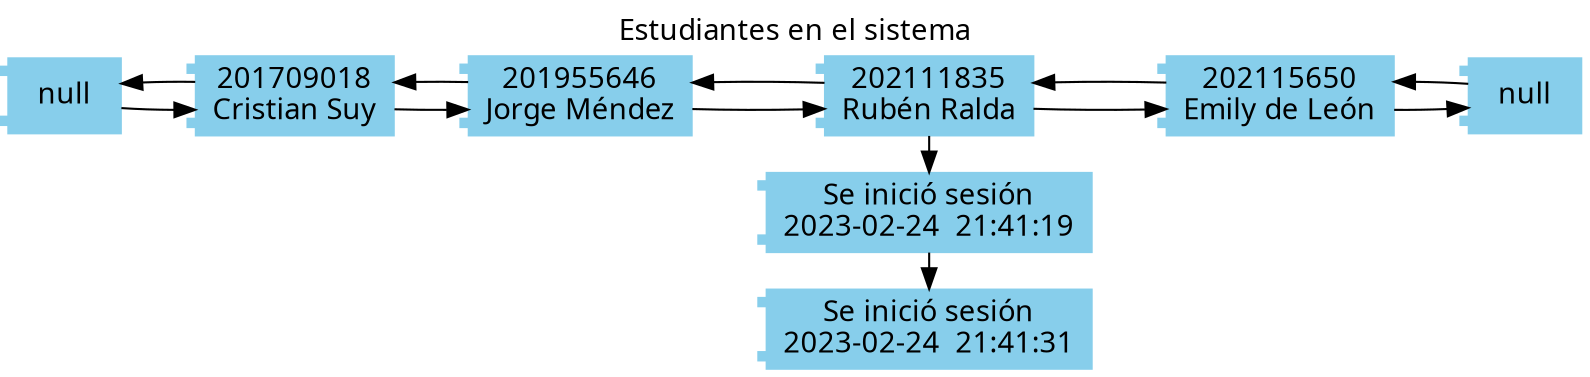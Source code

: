 digraph G{

rankdir=LR; 
 node[shape=component, style=filled, color=skyBlue, fontname="Century Gothic"]; 
 graph [fontname="Century Gothic"]; 
 labelloc="t"; label="Estudiantes en el sistema"; 
nodonull1[label="null"];
nodonull2[label="null"];
0[label="201709018\nCristian Suy"]
1[label="201955646\nJorge Méndez"]
2[label="202111835\nRubén Ralda"]
3[label="202115650\nEmily de León"]
nodonull1->0 -> 1 -> 2 -> 3->nodonull2;
nodonull2->3 -> 2 -> 1 -> 0->nodonull1
n0[label="Se inició sesión\n2023-02-24  21:41:19"]
n1[label="Se inició sesión\n2023-02-24  21:41:31"]
2 -> n0 -> n1;
{rank=same;2,n0,n1}

}